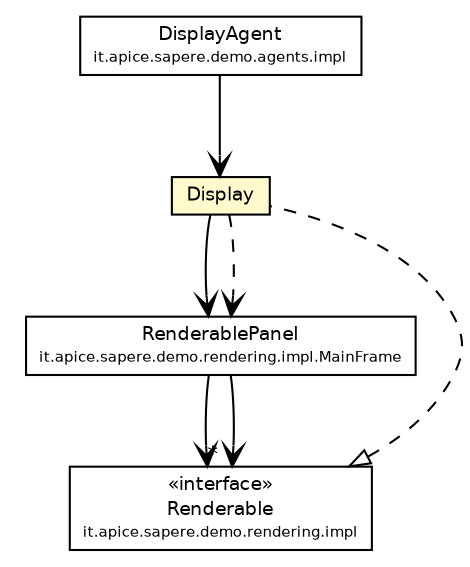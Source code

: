 #!/usr/local/bin/dot
#
# Class diagram 
# Generated by UmlGraph version 4.4 (http://www.spinellis.gr/sw/umlgraph)
#

digraph G {
	edge [fontname="Helvetica",fontsize=10,labelfontname="Helvetica",labelfontsize=10];
	node [fontname="Helvetica",fontsize=10,shape=plaintext];
	// it.apice.sapere.demo.agents.impl.DisplayAgent
	c84704 [label=<<table border="0" cellborder="1" cellspacing="0" cellpadding="2" port="p" href="../../agents/impl/DisplayAgent.html">
		<tr><td><table border="0" cellspacing="0" cellpadding="1">
			<tr><td> DisplayAgent </td></tr>
			<tr><td><font point-size="7.0"> it.apice.sapere.demo.agents.impl </font></td></tr>
		</table></td></tr>
		</table>>, fontname="Helvetica", fontcolor="black", fontsize=9.0];
	// it.apice.sapere.demo.objs.impl.Display
	c84711 [label=<<table border="0" cellborder="1" cellspacing="0" cellpadding="2" port="p" bgcolor="lemonChiffon" href="./Display.html">
		<tr><td><table border="0" cellspacing="0" cellpadding="1">
			<tr><td> Display </td></tr>
		</table></td></tr>
		</table>>, fontname="Helvetica", fontcolor="black", fontsize=9.0];
	// it.apice.sapere.demo.rendering.impl.Renderable
	c84712 [label=<<table border="0" cellborder="1" cellspacing="0" cellpadding="2" port="p" href="../../rendering/impl/Renderable.html">
		<tr><td><table border="0" cellspacing="0" cellpadding="1">
			<tr><td> &laquo;interface&raquo; </td></tr>
			<tr><td> Renderable </td></tr>
			<tr><td><font point-size="7.0"> it.apice.sapere.demo.rendering.impl </font></td></tr>
		</table></td></tr>
		</table>>, fontname="Helvetica", fontcolor="black", fontsize=9.0];
	// it.apice.sapere.demo.rendering.impl.MainFrame.RenderablePanel
	c84714 [label=<<table border="0" cellborder="1" cellspacing="0" cellpadding="2" port="p" href="../../rendering/impl/MainFrame.RenderablePanel.html">
		<tr><td><table border="0" cellspacing="0" cellpadding="1">
			<tr><td> RenderablePanel </td></tr>
			<tr><td><font point-size="7.0"> it.apice.sapere.demo.rendering.impl.MainFrame </font></td></tr>
		</table></td></tr>
		</table>>, fontname="Helvetica", fontcolor="black", fontsize=9.0];
	//it.apice.sapere.demo.objs.impl.Display implements it.apice.sapere.demo.rendering.impl.Renderable
	c84712:p -> c84711:p [dir=back,arrowtail=empty,style=dashed];
	// it.apice.sapere.demo.agents.impl.DisplayAgent NAVASSOC it.apice.sapere.demo.objs.impl.Display
	c84704:p -> c84711:p [taillabel="", label="", headlabel="", fontname="Helvetica", fontcolor="black", fontsize=10.0, color="black", arrowhead=open];
	// it.apice.sapere.demo.objs.impl.Display NAVASSOC it.apice.sapere.demo.rendering.impl.MainFrame.RenderablePanel
	c84711:p -> c84714:p [taillabel="", label="", headlabel="", fontname="Helvetica", fontcolor="black", fontsize=10.0, color="black", arrowhead=open];
	// it.apice.sapere.demo.rendering.impl.MainFrame.RenderablePanel NAVASSOC it.apice.sapere.demo.rendering.impl.Renderable
	c84714:p -> c84712:p [taillabel="", label="", headlabel="*", fontname="Helvetica", fontcolor="black", fontsize=10.0, color="black", arrowhead=open];
	// it.apice.sapere.demo.rendering.impl.MainFrame.RenderablePanel NAVASSOC it.apice.sapere.demo.rendering.impl.Renderable
	c84714:p -> c84712:p [taillabel="", label="", headlabel="", fontname="Helvetica", fontcolor="black", fontsize=10.0, color="black", arrowhead=open];
	// it.apice.sapere.demo.objs.impl.Display DEPEND it.apice.sapere.demo.rendering.impl.MainFrame.RenderablePanel
	c84711:p -> c84714:p [taillabel="", label="", headlabel="", fontname="Helvetica", fontcolor="black", fontsize=10.0, color="black", arrowhead=open, style=dashed];
}

